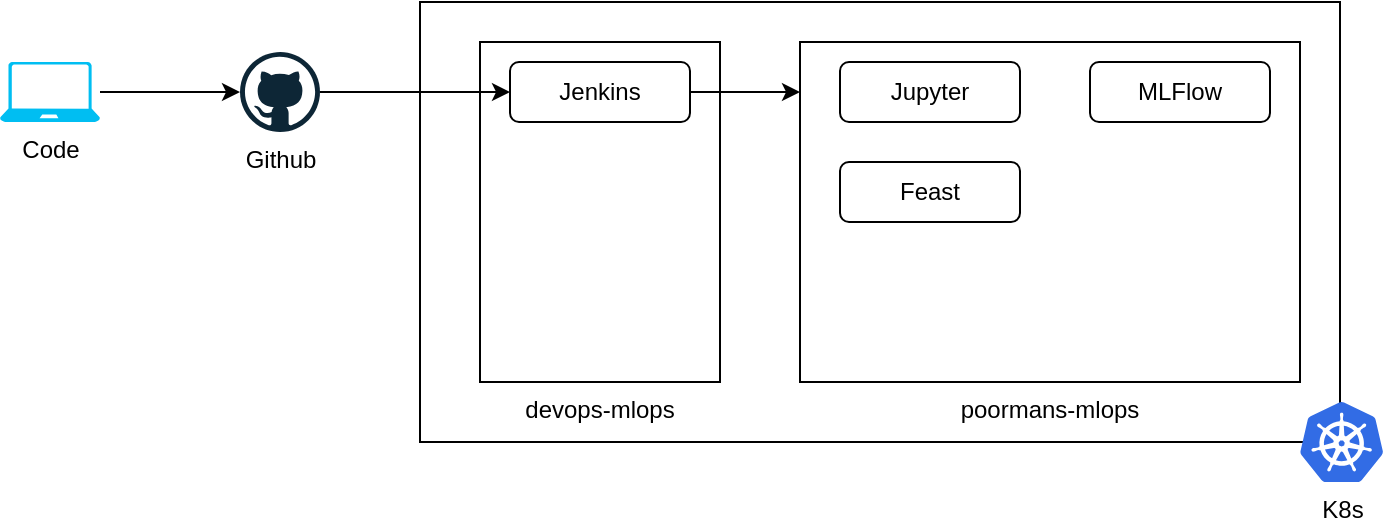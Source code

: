 <mxfile>
    <diagram name="Page-1" id="S2PuI7gsLmhFEggH8zbw">
        <mxGraphModel dx="1076" dy="593" grid="1" gridSize="10" guides="1" tooltips="1" connect="1" arrows="1" fold="1" page="1" pageScale="1" pageWidth="827" pageHeight="1169" math="0" shadow="0">
            <root>
                <mxCell id="0"/>
                <mxCell id="1" parent="0"/>
                <mxCell id="6" value="" style="rounded=0;whiteSpace=wrap;html=1;" vertex="1" parent="1">
                    <mxGeometry x="240" y="80" width="460" height="220" as="geometry"/>
                </mxCell>
                <mxCell id="3" value="Github" style="dashed=0;outlineConnect=0;html=1;align=center;labelPosition=center;verticalLabelPosition=bottom;verticalAlign=top;shape=mxgraph.weblogos.github" vertex="1" parent="1">
                    <mxGeometry x="150" y="105" width="40" height="40" as="geometry"/>
                </mxCell>
                <mxCell id="11" value="" style="edgeStyle=none;html=1;" edge="1" parent="1" source="4" target="3">
                    <mxGeometry relative="1" as="geometry"/>
                </mxCell>
                <mxCell id="4" value="Code" style="verticalLabelPosition=bottom;html=1;verticalAlign=top;align=center;strokeColor=none;fillColor=#00BEF2;shape=mxgraph.azure.laptop;pointerEvents=1;" vertex="1" parent="1">
                    <mxGeometry x="30" y="110" width="50" height="30" as="geometry"/>
                </mxCell>
                <mxCell id="5" value="K8s" style="sketch=0;aspect=fixed;html=1;points=[];align=center;image;fontSize=12;image=img/lib/mscae/Kubernetes.svg;" vertex="1" parent="1">
                    <mxGeometry x="680" y="280" width="41.67" height="40" as="geometry"/>
                </mxCell>
                <mxCell id="7" value="poormans-mlops" style="rounded=0;whiteSpace=wrap;html=1;labelPosition=center;verticalLabelPosition=bottom;align=center;verticalAlign=top;" vertex="1" parent="1">
                    <mxGeometry x="430" y="100" width="250" height="170" as="geometry"/>
                </mxCell>
                <mxCell id="2" value="MLFlow" style="rounded=1;whiteSpace=wrap;html=1;" vertex="1" parent="1">
                    <mxGeometry x="575" y="110" width="90" height="30" as="geometry"/>
                </mxCell>
                <mxCell id="8" value="devops-mlops" style="rounded=0;whiteSpace=wrap;html=1;labelPosition=center;verticalLabelPosition=bottom;align=center;verticalAlign=top;" vertex="1" parent="1">
                    <mxGeometry x="270" y="100" width="120" height="170" as="geometry"/>
                </mxCell>
                <mxCell id="9" value="Jenkins" style="rounded=1;whiteSpace=wrap;html=1;" vertex="1" parent="1">
                    <mxGeometry x="285" y="110" width="90" height="30" as="geometry"/>
                </mxCell>
                <mxCell id="10" value="" style="endArrow=classic;html=1;exitX=1;exitY=0.5;exitDx=0;exitDy=0;" edge="1" parent="1" source="9">
                    <mxGeometry width="50" height="50" relative="1" as="geometry">
                        <mxPoint x="520" y="70" as="sourcePoint"/>
                        <mxPoint x="430" y="125" as="targetPoint"/>
                    </mxGeometry>
                </mxCell>
                <mxCell id="12" value="" style="edgeStyle=none;html=1;entryX=0;entryY=0.5;entryDx=0;entryDy=0;" edge="1" parent="1" source="3" target="9">
                    <mxGeometry relative="1" as="geometry"/>
                </mxCell>
                <mxCell id="13" value="Jupyter" style="rounded=1;whiteSpace=wrap;html=1;" vertex="1" parent="1">
                    <mxGeometry x="450" y="110" width="90" height="30" as="geometry"/>
                </mxCell>
                <mxCell id="14" value="Feast" style="rounded=1;whiteSpace=wrap;html=1;" vertex="1" parent="1">
                    <mxGeometry x="450" y="160" width="90" height="30" as="geometry"/>
                </mxCell>
            </root>
        </mxGraphModel>
    </diagram>
</mxfile>